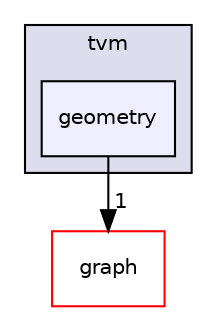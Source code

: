 digraph "include/tvm/geometry" {
  compound=true
  node [ fontsize="10", fontname="Helvetica"];
  edge [ labelfontsize="10", labelfontname="Helvetica"];
  subgraph clusterdir_b4c7d8e826c599ba55146c099a14beb5 {
    graph [ bgcolor="#ddddee", pencolor="black", label="tvm" fontname="Helvetica", fontsize="10", URL="dir_b4c7d8e826c599ba55146c099a14beb5.html"]
  dir_3b8bd83221002fa77b114cd1fe45d7df [shape=box, label="geometry", style="filled", fillcolor="#eeeeff", pencolor="black", URL="dir_3b8bd83221002fa77b114cd1fe45d7df.html"];
  }
  dir_df8c49de760ace615969b0dd6b4dc6c3 [shape=box label="graph" fillcolor="white" style="filled" color="red" URL="dir_df8c49de760ace615969b0dd6b4dc6c3.html"];
  dir_3b8bd83221002fa77b114cd1fe45d7df->dir_df8c49de760ace615969b0dd6b4dc6c3 [headlabel="1", labeldistance=1.5 headhref="dir_000012_000013.html"];
}
